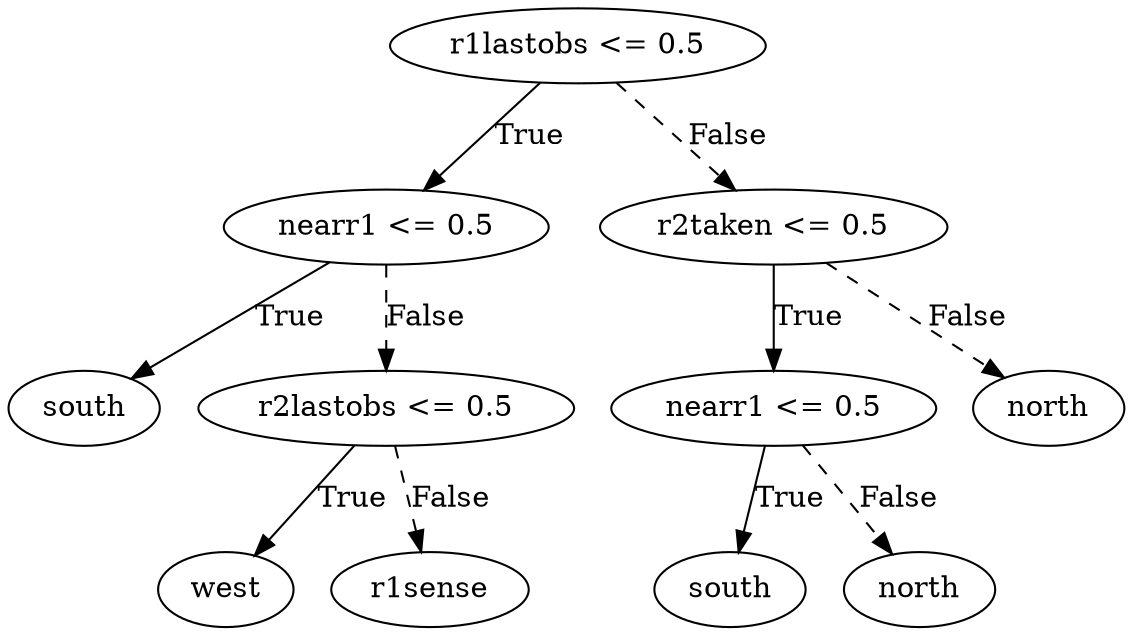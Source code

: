 digraph {
0 [label="r1lastobs <= 0.5"];
1 [label="nearr1 <= 0.5"];
2 [label="south"];
1 -> 2 [label="True"];
3 [label="r2lastobs <= 0.5"];
4 [label="west"];
3 -> 4 [label="True"];
5 [label="r1sense"];
3 -> 5 [style="dashed", label="False"];
1 -> 3 [style="dashed", label="False"];
0 -> 1 [label="True"];
6 [label="r2taken <= 0.5"];
7 [label="nearr1 <= 0.5"];
8 [label="south"];
7 -> 8 [label="True"];
9 [label="north"];
7 -> 9 [style="dashed", label="False"];
6 -> 7 [label="True"];
10 [label="north"];
6 -> 10 [style="dashed", label="False"];
0 -> 6 [style="dashed", label="False"];

}